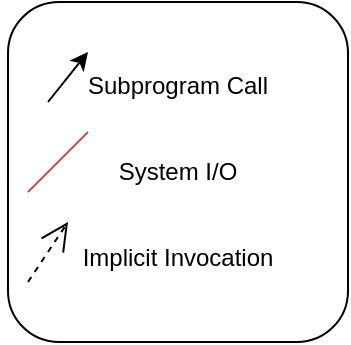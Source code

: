 <mxfile version="12.3.5" type="github" pages="1">
  <diagram id="KJq-rviZduDNF2qRuEym" name="Page-1">
    <mxGraphModel dx="1408" dy="748" grid="1" gridSize="10" guides="1" tooltips="1" connect="1" arrows="1" fold="1" page="1" pageScale="1" pageWidth="1600" pageHeight="1200" math="0" shadow="0">
      <root>
        <mxCell id="0"/>
        <mxCell id="1" parent="0"/>
        <mxCell id="HSlESZ4G94i-QzGAAVmZ-2" value="Subprogram Call&lt;br&gt;&lt;br&gt;&lt;br&gt;System I/O&lt;br&gt;&lt;br&gt;&lt;br&gt;Implicit Invocation" style="rounded=1;whiteSpace=wrap;html=1;" vertex="1" parent="1">
          <mxGeometry x="180" y="100" width="170" height="170" as="geometry"/>
        </mxCell>
        <mxCell id="HSlESZ4G94i-QzGAAVmZ-3" value="" style="endArrow=classic;html=1;" edge="1" parent="1">
          <mxGeometry width="50" height="50" relative="1" as="geometry">
            <mxPoint x="200" y="150" as="sourcePoint"/>
            <mxPoint x="220" y="125" as="targetPoint"/>
          </mxGeometry>
        </mxCell>
        <mxCell id="HSlESZ4G94i-QzGAAVmZ-4" value="" style="endArrow=none;html=1;fillColor=#f8cecc;strokeColor=#b85450;endSize=9;startSize=9;" edge="1" parent="1">
          <mxGeometry width="50" height="50" relative="1" as="geometry">
            <mxPoint x="190" y="195" as="sourcePoint"/>
            <mxPoint x="220" y="165" as="targetPoint"/>
          </mxGeometry>
        </mxCell>
        <mxCell id="HSlESZ4G94i-QzGAAVmZ-7" value="" style="endArrow=open;endSize=12;dashed=1;html=1;" edge="1" parent="1">
          <mxGeometry width="160" relative="1" as="geometry">
            <mxPoint x="190" y="240" as="sourcePoint"/>
            <mxPoint x="210" y="210" as="targetPoint"/>
          </mxGeometry>
        </mxCell>
      </root>
    </mxGraphModel>
  </diagram>
</mxfile>
